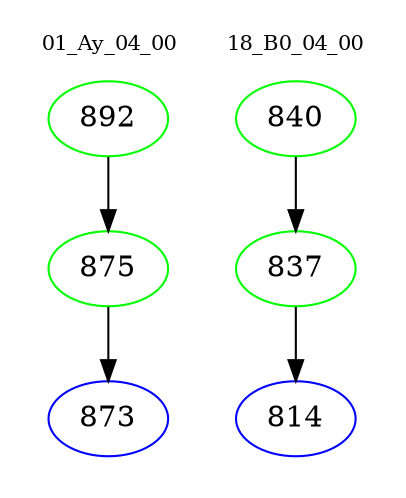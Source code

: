 digraph{
subgraph cluster_0 {
color = white
label = "01_Ay_04_00";
fontsize=10;
T0_892 [label="892", color="green"]
T0_892 -> T0_875 [color="black"]
T0_875 [label="875", color="green"]
T0_875 -> T0_873 [color="black"]
T0_873 [label="873", color="blue"]
}
subgraph cluster_1 {
color = white
label = "18_B0_04_00";
fontsize=10;
T1_840 [label="840", color="green"]
T1_840 -> T1_837 [color="black"]
T1_837 [label="837", color="green"]
T1_837 -> T1_814 [color="black"]
T1_814 [label="814", color="blue"]
}
}
